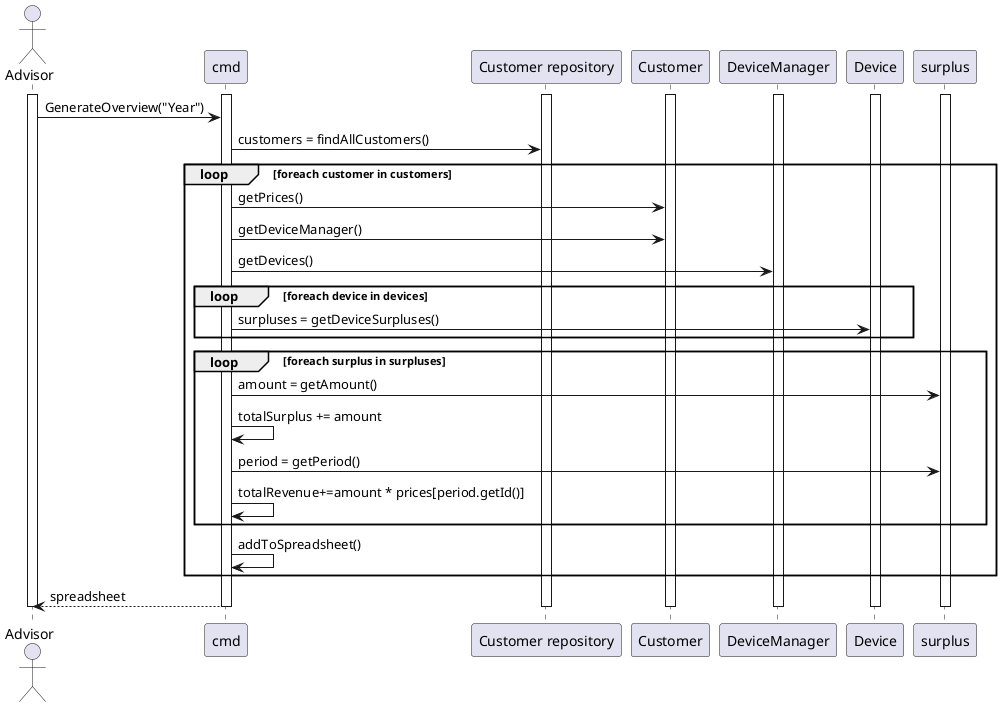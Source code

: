 @startuml Generate year overview

actor Advisor
hide unlinked
participant "cmd" as cmd
participant "Customer repository" as CustomerRepository

activate Advisor
activate cmd
activate CustomerRepository
activate Customer
activate DeviceManager
activate Device
activate surplus

Advisor -> cmd : GenerateOverview("Year")
cmd -> CustomerRepository : customers = findAllCustomers()
loop foreach customer in customers
    cmd -> Customer : getPrices()
    cmd -> Customer : getDeviceManager()
    cmd -> DeviceManager : getDevices()
    loop foreach device in devices
        cmd -> Device : surpluses = getDeviceSurpluses()
    end loop
    loop foreach surplus in surpluses
        cmd -> surplus : amount = getAmount()
        cmd -> cmd : totalSurplus += amount
        cmd -> surplus : period = getPeriod()
        cmd -> cmd : totalRevenue+=amount * prices[period.getId()]
    end loop
    cmd -> cmd : addToSpreadsheet()
end loop
cmd --> Advisor : spreadsheet
deactivate Advisor
deactivate cmd
deactivate CustomerRepository
deactivate Customer
deactivate DeviceManager
deactivate Device
deactivate surplus

@enduml